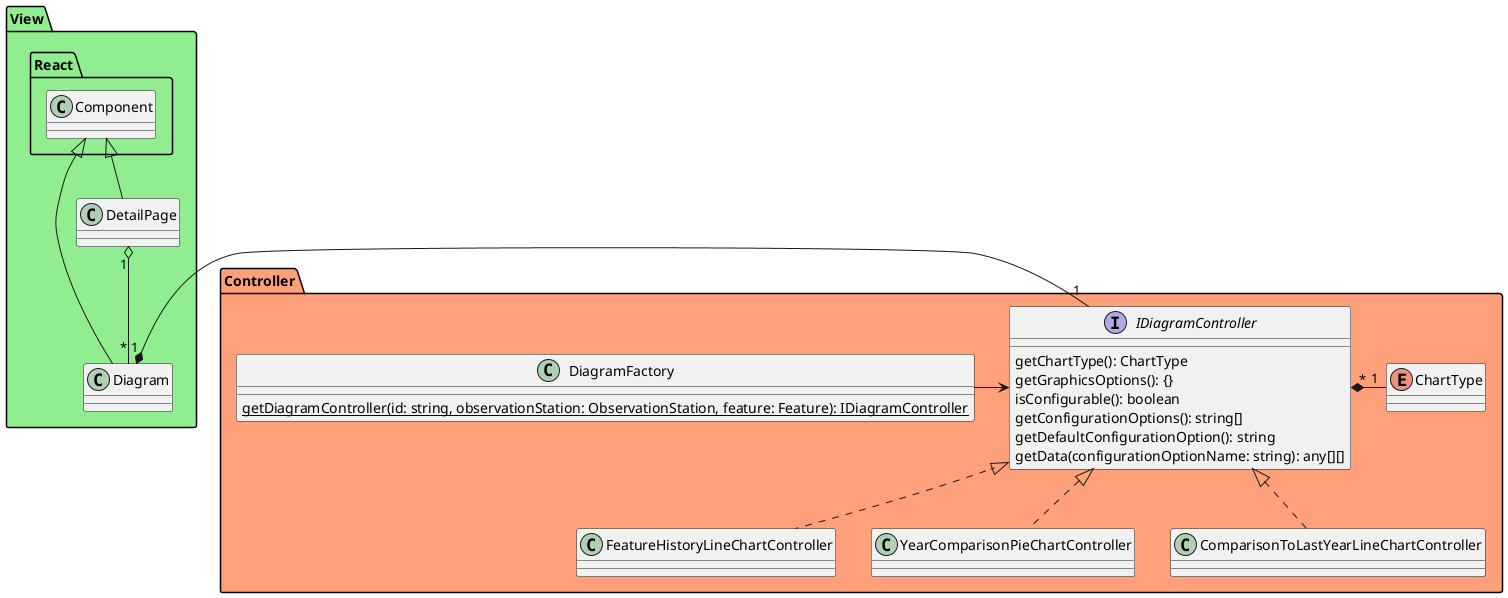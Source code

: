@startuml Diagrams

namespace View #LightGreen {
    class Diagram extends React.Component
    class DetailPage extends React.Component
}
View.Diagram "1" *- "1" Controller.IDiagramController
View.DetailPage "1" o-- "*" View.Diagram

namespace Controller #LightSalmon {
    interface IDiagramController{
        getChartType(): ChartType
        getGraphicsOptions(): {}
        isConfigurable(): boolean
        getConfigurationOptions(): string[]
        getDefaultConfigurationOption(): string
        getData(configurationOptionName: string): any[][]
    }

    enum ChartType

    class FeatureHistoryLineChartController implements IDiagramController
    class YearComparisonPieChartController implements IDiagramController
    class ComparisonToLastYearLineChartController implements IDiagramController

    class DiagramFactory{
        {static} getDiagramController(id: string, observationStation: ObservationStation, feature: Feature): IDiagramController
    }
}
Controller.IDiagramController "*" *- "1" Controller.ChartType
Controller.DiagramFactory -> Controller.IDiagramController

@enduml